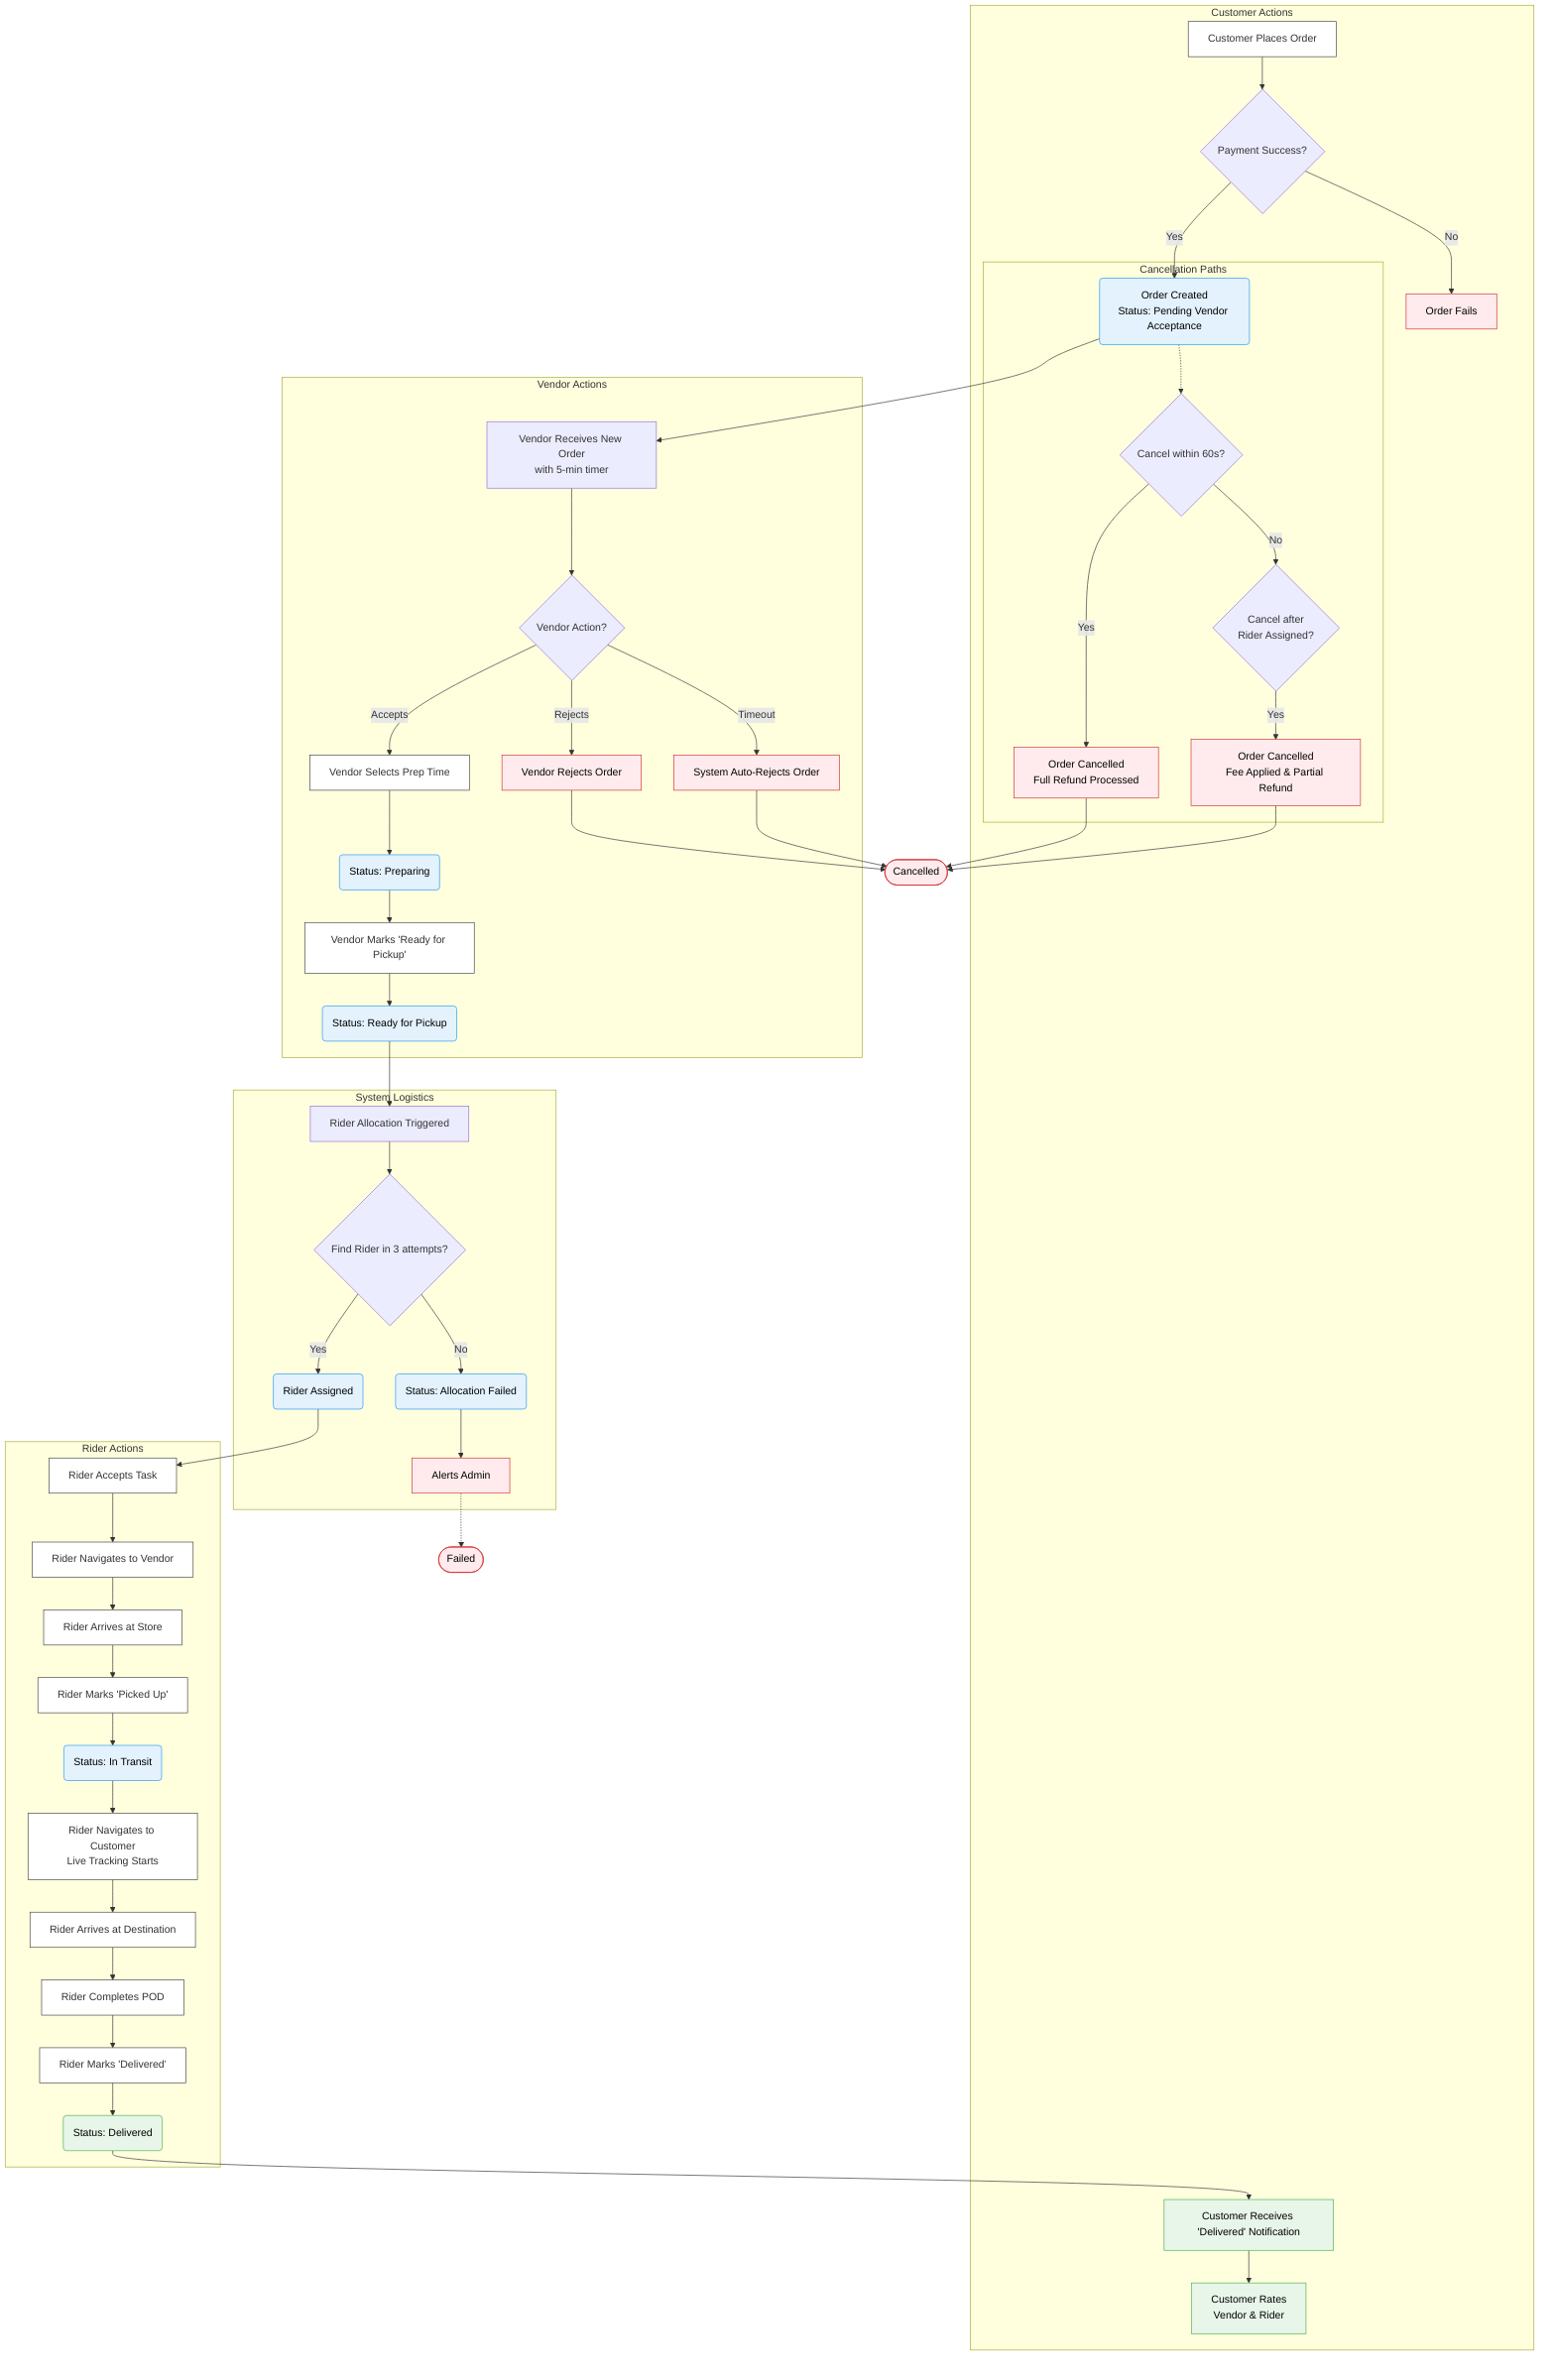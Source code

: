 flowchart TD
    subgraph Customer Actions
        A[Customer Places Order] --> B{Payment Success?}
        B -->|No| C[Order Fails]
        B -->|Yes| D(Order Created<br>Status: Pending Vendor Acceptance)

        subgraph "Cancellation Paths"
            D -.-> E{Cancel within 60s?}
            E -->|Yes| F[Order Cancelled<br>Full Refund Processed]
            E -->|No| G{Cancel after<br>Rider Assigned?}
            G -->|Yes| H[Order Cancelled<br>Fee Applied & Partial Refund]
        end

        I[Customer Receives 'Delivered' Notification] --> J[Customer Rates<br>Vendor & Rider]
    end

    subgraph Vendor Actions
        D --> K[Vendor Receives New Order<br>with 5-min timer]
        K --> L{Vendor Action?}
        L -->|Accepts| M[Vendor Selects Prep Time] --> N(Status: Preparing)
        L -->|Rejects| O[Vendor Rejects Order]
        L -- Timeout --> P[System Auto-Rejects Order]
        N --> Q[Vendor Marks 'Ready for Pickup'] --> R(Status: Ready for Pickup)
    end

    subgraph System Logistics
        R --> S[Rider Allocation Triggered]
        S --> T{Find Rider in 3 attempts?}
        T -->|No| U(Status: Allocation Failed) --> V[Alerts Admin]
        T -->|Yes| W(Rider Assigned)
    end

    subgraph Rider Actions
        W --> X[Rider Accepts Task]
        X --> Y[Rider Navigates to Vendor] --> Z[Rider Arrives at Store]
        Z --> AA[Rider Marks 'Picked Up'] --> BB(Status: In Transit)
        BB --> CC[Rider Navigates to Customer<br>Live Tracking Starts]
        CC --> DD[Rider Arrives at Destination]
        DD --> EE[Rider Completes POD] --> FF[Rider Marks 'Delivered']
        FF --> GG(Status: Delivered)
    end

    %% Flow Connections
    GG --> I

    %% Shared Final States
    F --> FinalCancelled([Cancelled])
    H --> FinalCancelled
    O --> FinalCancelled
    P --> FinalCancelled
    V -.-> FinalFailed([Failed])

    %% Styling
    classDef stateNode fill:#e3f2fd,stroke:#2196f3,color:#000
    classDef actionNode fill:#fff,stroke:#444
    classDef successNode fill:#e8f5e9,stroke:#4caf50,color:#000
    classDef failureNode fill:#ffebee,stroke:#d32f2f,color:#000

    class D,N,R,W,BB,GG,U stateNode
    class A,M,Q,X,Y,Z,AA,CC,DD,EE,FF,J actionNode
    class J,GG,I successNode
    class C,O,P,F,H,FinalCancelled,V,FinalFailed failureNode